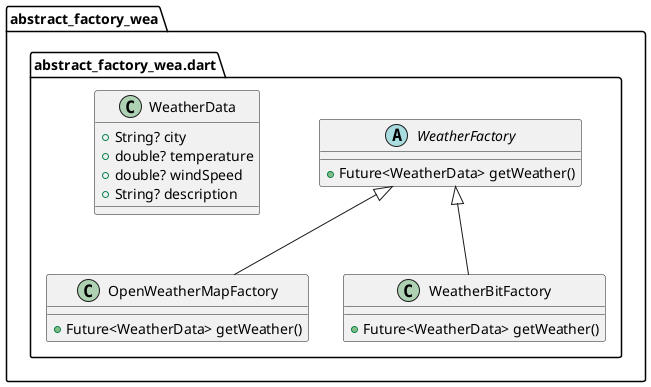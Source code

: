 @startuml
set namespaceSeparator ::

abstract class "abstract_factory_wea::abstract_factory_wea.dart::WeatherFactory" {
  +Future<WeatherData> getWeather()
}

class "abstract_factory_wea::abstract_factory_wea.dart::OpenWeatherMapFactory" {
  +Future<WeatherData> getWeather()
}

"abstract_factory_wea::abstract_factory_wea.dart::WeatherFactory" <|-- "abstract_factory_wea::abstract_factory_wea.dart::OpenWeatherMapFactory"

class "abstract_factory_wea::abstract_factory_wea.dart::WeatherBitFactory" {
  +Future<WeatherData> getWeather()
}

"abstract_factory_wea::abstract_factory_wea.dart::WeatherFactory" <|-- "abstract_factory_wea::abstract_factory_wea.dart::WeatherBitFactory"

class "abstract_factory_wea::abstract_factory_wea.dart::WeatherData" {
  +String? city
  +double? temperature
  +double? windSpeed
  +String? description
}


@enduml